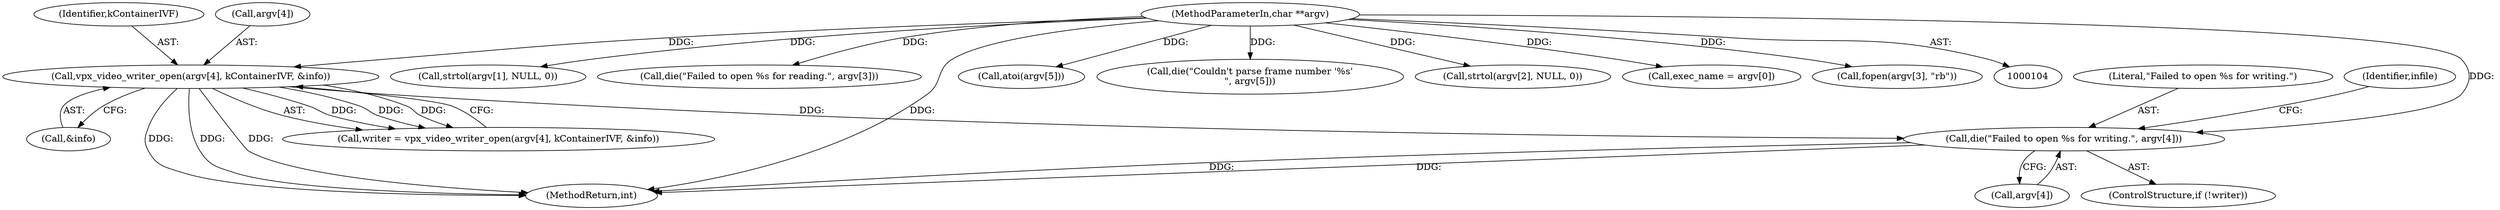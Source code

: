 digraph "0_Android_5a9753fca56f0eeb9f61e342b2fccffc364f9426_23@array" {
"1000345" [label="(Call,die(\"Failed to open %s for writing.\", argv[4]))"];
"1000335" [label="(Call,vpx_video_writer_open(argv[4], kContainerIVF, &info))"];
"1000106" [label="(MethodParameterIn,char **argv)"];
"1000192" [label="(Call,strtol(argv[1], NULL, 0))"];
"1000336" [label="(Call,argv[4])"];
"1000345" [label="(Call,die(\"Failed to open %s for writing.\", argv[4]))"];
"1000359" [label="(Call,die(\"Failed to open %s for reading.\", argv[3]))"];
"1000335" [label="(Call,vpx_video_writer_open(argv[4], kContainerIVF, &info))"];
"1000106" [label="(MethodParameterIn,char **argv)"];
"1000346" [label="(Literal,\"Failed to open %s for writing.\")"];
"1000169" [label="(Call,atoi(argv[5]))"];
"1000353" [label="(Identifier,infile)"];
"1000347" [label="(Call,argv[4])"];
"1000176" [label="(Call,die(\"Couldn't parse frame number '%s'\n\", argv[5]))"];
"1000342" [label="(ControlStructure,if (!writer))"];
"1000333" [label="(Call,writer = vpx_video_writer_open(argv[4], kContainerIVF, &info))"];
"1000339" [label="(Identifier,kContainerIVF)"];
"1000340" [label="(Call,&info)"];
"1000202" [label="(Call,strtol(argv[2], NULL, 0))"];
"1000147" [label="(Call,exec_name = argv[0])"];
"1000450" [label="(MethodReturn,int)"];
"1000354" [label="(Call,fopen(argv[3], \"rb\"))"];
"1000345" -> "1000342"  [label="AST: "];
"1000345" -> "1000347"  [label="CFG: "];
"1000346" -> "1000345"  [label="AST: "];
"1000347" -> "1000345"  [label="AST: "];
"1000353" -> "1000345"  [label="CFG: "];
"1000345" -> "1000450"  [label="DDG: "];
"1000345" -> "1000450"  [label="DDG: "];
"1000335" -> "1000345"  [label="DDG: "];
"1000106" -> "1000345"  [label="DDG: "];
"1000335" -> "1000333"  [label="AST: "];
"1000335" -> "1000340"  [label="CFG: "];
"1000336" -> "1000335"  [label="AST: "];
"1000339" -> "1000335"  [label="AST: "];
"1000340" -> "1000335"  [label="AST: "];
"1000333" -> "1000335"  [label="CFG: "];
"1000335" -> "1000450"  [label="DDG: "];
"1000335" -> "1000450"  [label="DDG: "];
"1000335" -> "1000450"  [label="DDG: "];
"1000335" -> "1000333"  [label="DDG: "];
"1000335" -> "1000333"  [label="DDG: "];
"1000335" -> "1000333"  [label="DDG: "];
"1000106" -> "1000335"  [label="DDG: "];
"1000106" -> "1000104"  [label="AST: "];
"1000106" -> "1000450"  [label="DDG: "];
"1000106" -> "1000147"  [label="DDG: "];
"1000106" -> "1000169"  [label="DDG: "];
"1000106" -> "1000176"  [label="DDG: "];
"1000106" -> "1000192"  [label="DDG: "];
"1000106" -> "1000202"  [label="DDG: "];
"1000106" -> "1000354"  [label="DDG: "];
"1000106" -> "1000359"  [label="DDG: "];
}
